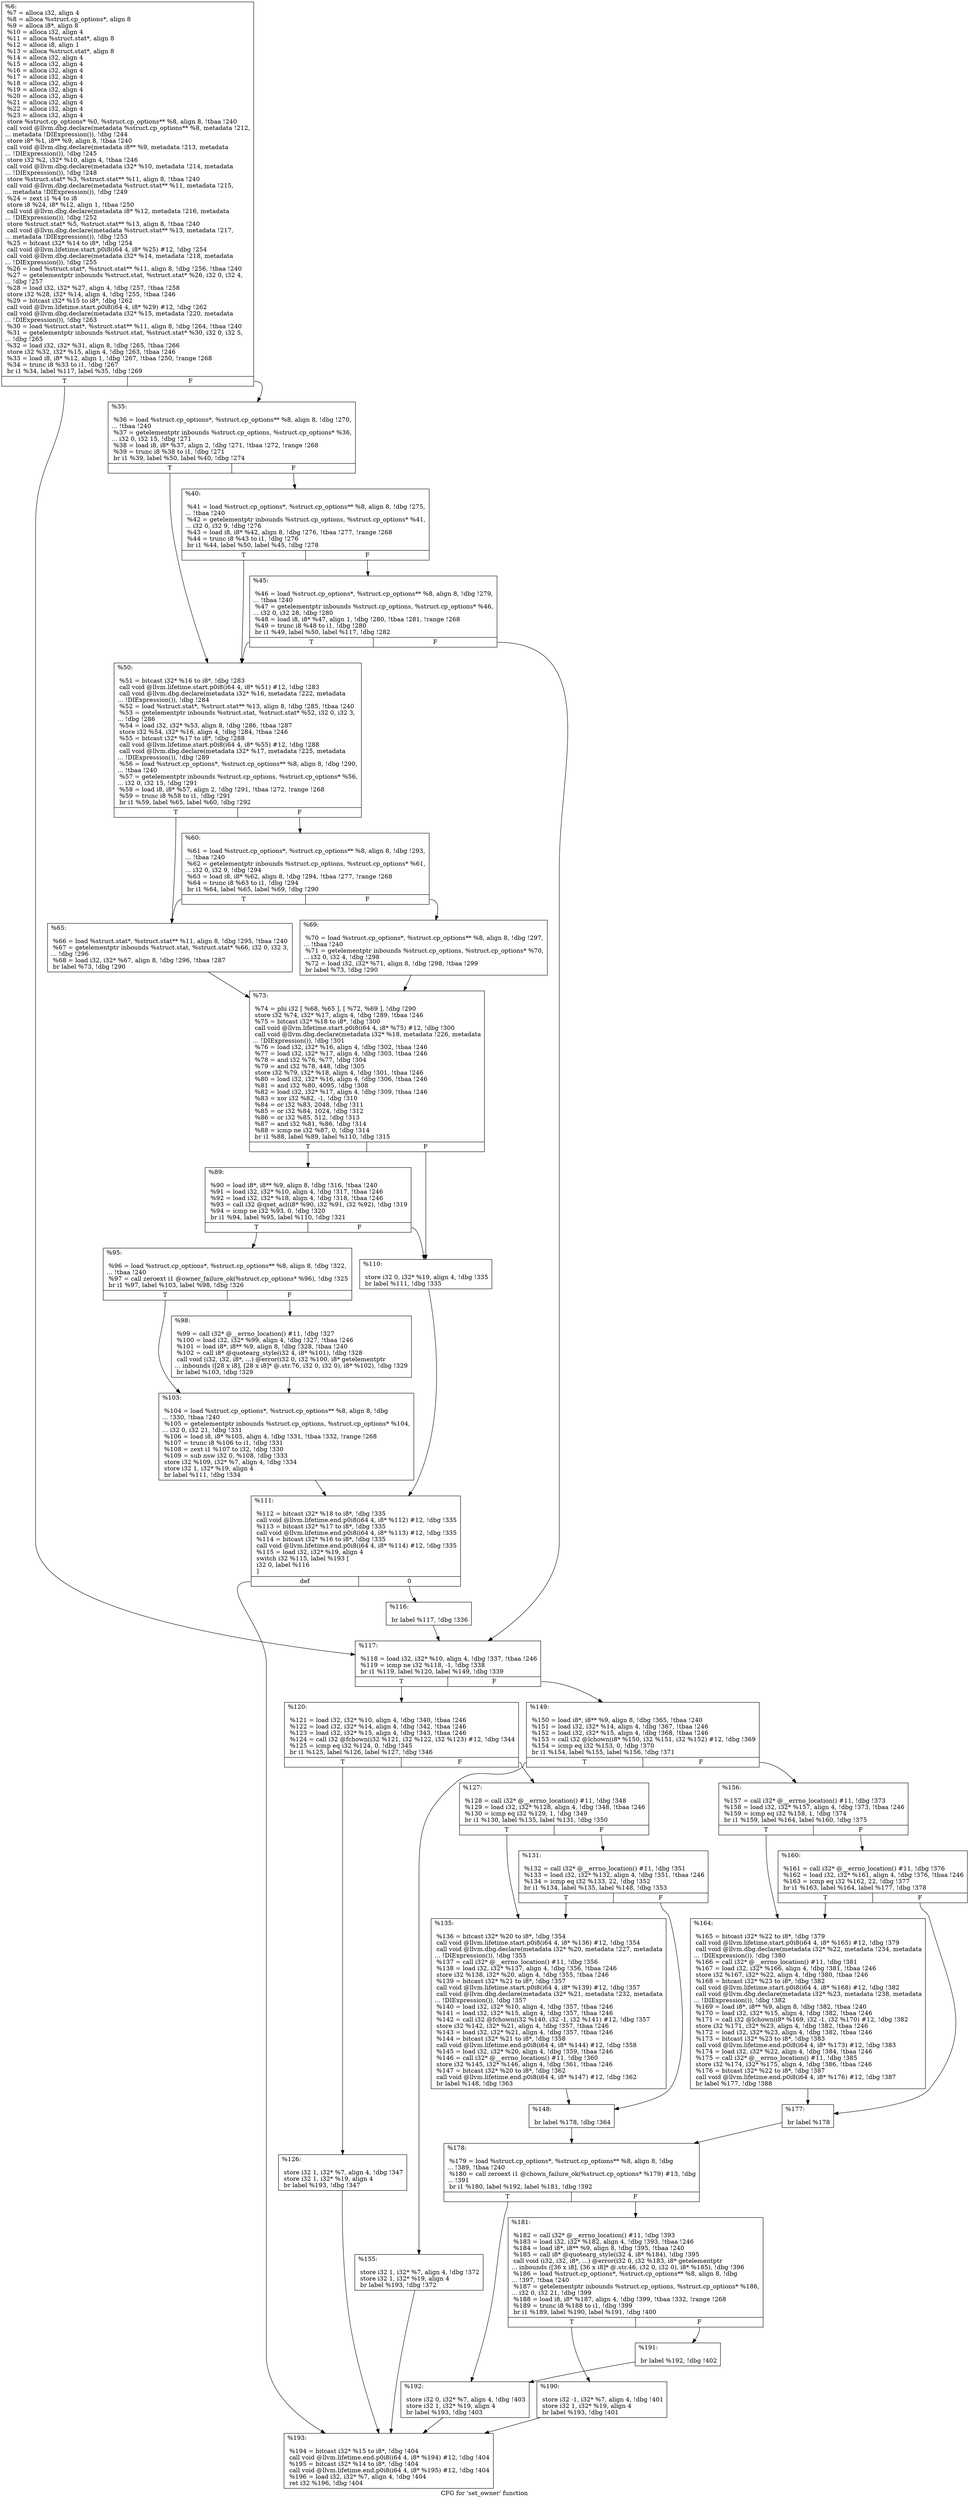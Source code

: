 digraph "CFG for 'set_owner' function" {
	label="CFG for 'set_owner' function";

	Node0x25e0d30 [shape=record,label="{%6:\l  %7 = alloca i32, align 4\l  %8 = alloca %struct.cp_options*, align 8\l  %9 = alloca i8*, align 8\l  %10 = alloca i32, align 4\l  %11 = alloca %struct.stat*, align 8\l  %12 = alloca i8, align 1\l  %13 = alloca %struct.stat*, align 8\l  %14 = alloca i32, align 4\l  %15 = alloca i32, align 4\l  %16 = alloca i32, align 4\l  %17 = alloca i32, align 4\l  %18 = alloca i32, align 4\l  %19 = alloca i32, align 4\l  %20 = alloca i32, align 4\l  %21 = alloca i32, align 4\l  %22 = alloca i32, align 4\l  %23 = alloca i32, align 4\l  store %struct.cp_options* %0, %struct.cp_options** %8, align 8, !tbaa !240\l  call void @llvm.dbg.declare(metadata %struct.cp_options** %8, metadata !212,\l... metadata !DIExpression()), !dbg !244\l  store i8* %1, i8** %9, align 8, !tbaa !240\l  call void @llvm.dbg.declare(metadata i8** %9, metadata !213, metadata\l... !DIExpression()), !dbg !245\l  store i32 %2, i32* %10, align 4, !tbaa !246\l  call void @llvm.dbg.declare(metadata i32* %10, metadata !214, metadata\l... !DIExpression()), !dbg !248\l  store %struct.stat* %3, %struct.stat** %11, align 8, !tbaa !240\l  call void @llvm.dbg.declare(metadata %struct.stat** %11, metadata !215,\l... metadata !DIExpression()), !dbg !249\l  %24 = zext i1 %4 to i8\l  store i8 %24, i8* %12, align 1, !tbaa !250\l  call void @llvm.dbg.declare(metadata i8* %12, metadata !216, metadata\l... !DIExpression()), !dbg !252\l  store %struct.stat* %5, %struct.stat** %13, align 8, !tbaa !240\l  call void @llvm.dbg.declare(metadata %struct.stat** %13, metadata !217,\l... metadata !DIExpression()), !dbg !253\l  %25 = bitcast i32* %14 to i8*, !dbg !254\l  call void @llvm.lifetime.start.p0i8(i64 4, i8* %25) #12, !dbg !254\l  call void @llvm.dbg.declare(metadata i32* %14, metadata !218, metadata\l... !DIExpression()), !dbg !255\l  %26 = load %struct.stat*, %struct.stat** %11, align 8, !dbg !256, !tbaa !240\l  %27 = getelementptr inbounds %struct.stat, %struct.stat* %26, i32 0, i32 4,\l... !dbg !257\l  %28 = load i32, i32* %27, align 4, !dbg !257, !tbaa !258\l  store i32 %28, i32* %14, align 4, !dbg !255, !tbaa !246\l  %29 = bitcast i32* %15 to i8*, !dbg !262\l  call void @llvm.lifetime.start.p0i8(i64 4, i8* %29) #12, !dbg !262\l  call void @llvm.dbg.declare(metadata i32* %15, metadata !220, metadata\l... !DIExpression()), !dbg !263\l  %30 = load %struct.stat*, %struct.stat** %11, align 8, !dbg !264, !tbaa !240\l  %31 = getelementptr inbounds %struct.stat, %struct.stat* %30, i32 0, i32 5,\l... !dbg !265\l  %32 = load i32, i32* %31, align 8, !dbg !265, !tbaa !266\l  store i32 %32, i32* %15, align 4, !dbg !263, !tbaa !246\l  %33 = load i8, i8* %12, align 1, !dbg !267, !tbaa !250, !range !268\l  %34 = trunc i8 %33 to i1, !dbg !267\l  br i1 %34, label %117, label %35, !dbg !269\l|{<s0>T|<s1>F}}"];
	Node0x25e0d30:s0 -> Node0x25e2980;
	Node0x25e0d30:s1 -> Node0x25e24d0;
	Node0x25e24d0 [shape=record,label="{%35:\l\l  %36 = load %struct.cp_options*, %struct.cp_options** %8, align 8, !dbg !270,\l... !tbaa !240\l  %37 = getelementptr inbounds %struct.cp_options, %struct.cp_options* %36,\l... i32 0, i32 15, !dbg !271\l  %38 = load i8, i8* %37, align 2, !dbg !271, !tbaa !272, !range !268\l  %39 = trunc i8 %38 to i1, !dbg !271\l  br i1 %39, label %50, label %40, !dbg !274\l|{<s0>T|<s1>F}}"];
	Node0x25e24d0:s0 -> Node0x25e25c0;
	Node0x25e24d0:s1 -> Node0x25e2520;
	Node0x25e2520 [shape=record,label="{%40:\l\l  %41 = load %struct.cp_options*, %struct.cp_options** %8, align 8, !dbg !275,\l... !tbaa !240\l  %42 = getelementptr inbounds %struct.cp_options, %struct.cp_options* %41,\l... i32 0, i32 9, !dbg !276\l  %43 = load i8, i8* %42, align 8, !dbg !276, !tbaa !277, !range !268\l  %44 = trunc i8 %43 to i1, !dbg !276\l  br i1 %44, label %50, label %45, !dbg !278\l|{<s0>T|<s1>F}}"];
	Node0x25e2520:s0 -> Node0x25e25c0;
	Node0x25e2520:s1 -> Node0x25e2570;
	Node0x25e2570 [shape=record,label="{%45:\l\l  %46 = load %struct.cp_options*, %struct.cp_options** %8, align 8, !dbg !279,\l... !tbaa !240\l  %47 = getelementptr inbounds %struct.cp_options, %struct.cp_options* %46,\l... i32 0, i32 28, !dbg !280\l  %48 = load i8, i8* %47, align 1, !dbg !280, !tbaa !281, !range !268\l  %49 = trunc i8 %48 to i1, !dbg !280\l  br i1 %49, label %50, label %117, !dbg !282\l|{<s0>T|<s1>F}}"];
	Node0x25e2570:s0 -> Node0x25e25c0;
	Node0x25e2570:s1 -> Node0x25e2980;
	Node0x25e25c0 [shape=record,label="{%50:\l\l  %51 = bitcast i32* %16 to i8*, !dbg !283\l  call void @llvm.lifetime.start.p0i8(i64 4, i8* %51) #12, !dbg !283\l  call void @llvm.dbg.declare(metadata i32* %16, metadata !222, metadata\l... !DIExpression()), !dbg !284\l  %52 = load %struct.stat*, %struct.stat** %13, align 8, !dbg !285, !tbaa !240\l  %53 = getelementptr inbounds %struct.stat, %struct.stat* %52, i32 0, i32 3,\l... !dbg !286\l  %54 = load i32, i32* %53, align 8, !dbg !286, !tbaa !287\l  store i32 %54, i32* %16, align 4, !dbg !284, !tbaa !246\l  %55 = bitcast i32* %17 to i8*, !dbg !288\l  call void @llvm.lifetime.start.p0i8(i64 4, i8* %55) #12, !dbg !288\l  call void @llvm.dbg.declare(metadata i32* %17, metadata !225, metadata\l... !DIExpression()), !dbg !289\l  %56 = load %struct.cp_options*, %struct.cp_options** %8, align 8, !dbg !290,\l... !tbaa !240\l  %57 = getelementptr inbounds %struct.cp_options, %struct.cp_options* %56,\l... i32 0, i32 15, !dbg !291\l  %58 = load i8, i8* %57, align 2, !dbg !291, !tbaa !272, !range !268\l  %59 = trunc i8 %58 to i1, !dbg !291\l  br i1 %59, label %65, label %60, !dbg !292\l|{<s0>T|<s1>F}}"];
	Node0x25e25c0:s0 -> Node0x25e2660;
	Node0x25e25c0:s1 -> Node0x25e2610;
	Node0x25e2610 [shape=record,label="{%60:\l\l  %61 = load %struct.cp_options*, %struct.cp_options** %8, align 8, !dbg !293,\l... !tbaa !240\l  %62 = getelementptr inbounds %struct.cp_options, %struct.cp_options* %61,\l... i32 0, i32 9, !dbg !294\l  %63 = load i8, i8* %62, align 8, !dbg !294, !tbaa !277, !range !268\l  %64 = trunc i8 %63 to i1, !dbg !294\l  br i1 %64, label %65, label %69, !dbg !290\l|{<s0>T|<s1>F}}"];
	Node0x25e2610:s0 -> Node0x25e2660;
	Node0x25e2610:s1 -> Node0x25e26b0;
	Node0x25e2660 [shape=record,label="{%65:\l\l  %66 = load %struct.stat*, %struct.stat** %11, align 8, !dbg !295, !tbaa !240\l  %67 = getelementptr inbounds %struct.stat, %struct.stat* %66, i32 0, i32 3,\l... !dbg !296\l  %68 = load i32, i32* %67, align 8, !dbg !296, !tbaa !287\l  br label %73, !dbg !290\l}"];
	Node0x25e2660 -> Node0x25e2700;
	Node0x25e26b0 [shape=record,label="{%69:\l\l  %70 = load %struct.cp_options*, %struct.cp_options** %8, align 8, !dbg !297,\l... !tbaa !240\l  %71 = getelementptr inbounds %struct.cp_options, %struct.cp_options* %70,\l... i32 0, i32 4, !dbg !298\l  %72 = load i32, i32* %71, align 8, !dbg !298, !tbaa !299\l  br label %73, !dbg !290\l}"];
	Node0x25e26b0 -> Node0x25e2700;
	Node0x25e2700 [shape=record,label="{%73:\l\l  %74 = phi i32 [ %68, %65 ], [ %72, %69 ], !dbg !290\l  store i32 %74, i32* %17, align 4, !dbg !289, !tbaa !246\l  %75 = bitcast i32* %18 to i8*, !dbg !300\l  call void @llvm.lifetime.start.p0i8(i64 4, i8* %75) #12, !dbg !300\l  call void @llvm.dbg.declare(metadata i32* %18, metadata !226, metadata\l... !DIExpression()), !dbg !301\l  %76 = load i32, i32* %16, align 4, !dbg !302, !tbaa !246\l  %77 = load i32, i32* %17, align 4, !dbg !303, !tbaa !246\l  %78 = and i32 %76, %77, !dbg !304\l  %79 = and i32 %78, 448, !dbg !305\l  store i32 %79, i32* %18, align 4, !dbg !301, !tbaa !246\l  %80 = load i32, i32* %16, align 4, !dbg !306, !tbaa !246\l  %81 = and i32 %80, 4095, !dbg !308\l  %82 = load i32, i32* %17, align 4, !dbg !309, !tbaa !246\l  %83 = xor i32 %82, -1, !dbg !310\l  %84 = or i32 %83, 2048, !dbg !311\l  %85 = or i32 %84, 1024, !dbg !312\l  %86 = or i32 %85, 512, !dbg !313\l  %87 = and i32 %81, %86, !dbg !314\l  %88 = icmp ne i32 %87, 0, !dbg !314\l  br i1 %88, label %89, label %110, !dbg !315\l|{<s0>T|<s1>F}}"];
	Node0x25e2700:s0 -> Node0x25e2750;
	Node0x25e2700:s1 -> Node0x25e2890;
	Node0x25e2750 [shape=record,label="{%89:\l\l  %90 = load i8*, i8** %9, align 8, !dbg !316, !tbaa !240\l  %91 = load i32, i32* %10, align 4, !dbg !317, !tbaa !246\l  %92 = load i32, i32* %18, align 4, !dbg !318, !tbaa !246\l  %93 = call i32 @qset_acl(i8* %90, i32 %91, i32 %92), !dbg !319\l  %94 = icmp ne i32 %93, 0, !dbg !320\l  br i1 %94, label %95, label %110, !dbg !321\l|{<s0>T|<s1>F}}"];
	Node0x25e2750:s0 -> Node0x25e27a0;
	Node0x25e2750:s1 -> Node0x25e2890;
	Node0x25e27a0 [shape=record,label="{%95:\l\l  %96 = load %struct.cp_options*, %struct.cp_options** %8, align 8, !dbg !322,\l... !tbaa !240\l  %97 = call zeroext i1 @owner_failure_ok(%struct.cp_options* %96), !dbg !325\l  br i1 %97, label %103, label %98, !dbg !326\l|{<s0>T|<s1>F}}"];
	Node0x25e27a0:s0 -> Node0x25e2840;
	Node0x25e27a0:s1 -> Node0x25e27f0;
	Node0x25e27f0 [shape=record,label="{%98:\l\l  %99 = call i32* @__errno_location() #11, !dbg !327\l  %100 = load i32, i32* %99, align 4, !dbg !327, !tbaa !246\l  %101 = load i8*, i8** %9, align 8, !dbg !328, !tbaa !240\l  %102 = call i8* @quotearg_style(i32 4, i8* %101), !dbg !328\l  call void (i32, i32, i8*, ...) @error(i32 0, i32 %100, i8* getelementptr\l... inbounds ([28 x i8], [28 x i8]* @.str.76, i32 0, i32 0), i8* %102), !dbg !329\l  br label %103, !dbg !329\l}"];
	Node0x25e27f0 -> Node0x25e2840;
	Node0x25e2840 [shape=record,label="{%103:\l\l  %104 = load %struct.cp_options*, %struct.cp_options** %8, align 8, !dbg\l... !330, !tbaa !240\l  %105 = getelementptr inbounds %struct.cp_options, %struct.cp_options* %104,\l... i32 0, i32 21, !dbg !331\l  %106 = load i8, i8* %105, align 4, !dbg !331, !tbaa !332, !range !268\l  %107 = trunc i8 %106 to i1, !dbg !331\l  %108 = zext i1 %107 to i32, !dbg !330\l  %109 = sub nsw i32 0, %108, !dbg !333\l  store i32 %109, i32* %7, align 4, !dbg !334\l  store i32 1, i32* %19, align 4\l  br label %111, !dbg !334\l}"];
	Node0x25e2840 -> Node0x25e28e0;
	Node0x25e2890 [shape=record,label="{%110:\l\l  store i32 0, i32* %19, align 4, !dbg !335\l  br label %111, !dbg !335\l}"];
	Node0x25e2890 -> Node0x25e28e0;
	Node0x25e28e0 [shape=record,label="{%111:\l\l  %112 = bitcast i32* %18 to i8*, !dbg !335\l  call void @llvm.lifetime.end.p0i8(i64 4, i8* %112) #12, !dbg !335\l  %113 = bitcast i32* %17 to i8*, !dbg !335\l  call void @llvm.lifetime.end.p0i8(i64 4, i8* %113) #12, !dbg !335\l  %114 = bitcast i32* %16 to i8*, !dbg !335\l  call void @llvm.lifetime.end.p0i8(i64 4, i8* %114) #12, !dbg !335\l  %115 = load i32, i32* %19, align 4\l  switch i32 %115, label %193 [\l    i32 0, label %116\l  ]\l|{<s0>def|<s1>0}}"];
	Node0x25e28e0:s0 -> Node0x25e2f20;
	Node0x25e28e0:s1 -> Node0x25e2930;
	Node0x25e2930 [shape=record,label="{%116:\l\l  br label %117, !dbg !336\l}"];
	Node0x25e2930 -> Node0x25e2980;
	Node0x25e2980 [shape=record,label="{%117:\l\l  %118 = load i32, i32* %10, align 4, !dbg !337, !tbaa !246\l  %119 = icmp ne i32 %118, -1, !dbg !338\l  br i1 %119, label %120, label %149, !dbg !339\l|{<s0>T|<s1>F}}"];
	Node0x25e2980:s0 -> Node0x25e29d0;
	Node0x25e2980:s1 -> Node0x25e2bb0;
	Node0x25e29d0 [shape=record,label="{%120:\l\l  %121 = load i32, i32* %10, align 4, !dbg !340, !tbaa !246\l  %122 = load i32, i32* %14, align 4, !dbg !342, !tbaa !246\l  %123 = load i32, i32* %15, align 4, !dbg !343, !tbaa !246\l  %124 = call i32 @fchown(i32 %121, i32 %122, i32 %123) #12, !dbg !344\l  %125 = icmp eq i32 %124, 0, !dbg !345\l  br i1 %125, label %126, label %127, !dbg !346\l|{<s0>T|<s1>F}}"];
	Node0x25e29d0:s0 -> Node0x25e2a20;
	Node0x25e29d0:s1 -> Node0x25e2a70;
	Node0x25e2a20 [shape=record,label="{%126:\l\l  store i32 1, i32* %7, align 4, !dbg !347\l  store i32 1, i32* %19, align 4\l  br label %193, !dbg !347\l}"];
	Node0x25e2a20 -> Node0x25e2f20;
	Node0x25e2a70 [shape=record,label="{%127:\l\l  %128 = call i32* @__errno_location() #11, !dbg !348\l  %129 = load i32, i32* %128, align 4, !dbg !348, !tbaa !246\l  %130 = icmp eq i32 %129, 1, !dbg !349\l  br i1 %130, label %135, label %131, !dbg !350\l|{<s0>T|<s1>F}}"];
	Node0x25e2a70:s0 -> Node0x25e2b10;
	Node0x25e2a70:s1 -> Node0x25e2ac0;
	Node0x25e2ac0 [shape=record,label="{%131:\l\l  %132 = call i32* @__errno_location() #11, !dbg !351\l  %133 = load i32, i32* %132, align 4, !dbg !351, !tbaa !246\l  %134 = icmp eq i32 %133, 22, !dbg !352\l  br i1 %134, label %135, label %148, !dbg !353\l|{<s0>T|<s1>F}}"];
	Node0x25e2ac0:s0 -> Node0x25e2b10;
	Node0x25e2ac0:s1 -> Node0x25e2b60;
	Node0x25e2b10 [shape=record,label="{%135:\l\l  %136 = bitcast i32* %20 to i8*, !dbg !354\l  call void @llvm.lifetime.start.p0i8(i64 4, i8* %136) #12, !dbg !354\l  call void @llvm.dbg.declare(metadata i32* %20, metadata !227, metadata\l... !DIExpression()), !dbg !355\l  %137 = call i32* @__errno_location() #11, !dbg !356\l  %138 = load i32, i32* %137, align 4, !dbg !356, !tbaa !246\l  store i32 %138, i32* %20, align 4, !dbg !355, !tbaa !246\l  %139 = bitcast i32* %21 to i8*, !dbg !357\l  call void @llvm.lifetime.start.p0i8(i64 4, i8* %139) #12, !dbg !357\l  call void @llvm.dbg.declare(metadata i32* %21, metadata !232, metadata\l... !DIExpression()), !dbg !357\l  %140 = load i32, i32* %10, align 4, !dbg !357, !tbaa !246\l  %141 = load i32, i32* %15, align 4, !dbg !357, !tbaa !246\l  %142 = call i32 @fchown(i32 %140, i32 -1, i32 %141) #12, !dbg !357\l  store i32 %142, i32* %21, align 4, !dbg !357, !tbaa !246\l  %143 = load i32, i32* %21, align 4, !dbg !357, !tbaa !246\l  %144 = bitcast i32* %21 to i8*, !dbg !358\l  call void @llvm.lifetime.end.p0i8(i64 4, i8* %144) #12, !dbg !358\l  %145 = load i32, i32* %20, align 4, !dbg !359, !tbaa !246\l  %146 = call i32* @__errno_location() #11, !dbg !360\l  store i32 %145, i32* %146, align 4, !dbg !361, !tbaa !246\l  %147 = bitcast i32* %20 to i8*, !dbg !362\l  call void @llvm.lifetime.end.p0i8(i64 4, i8* %147) #12, !dbg !362\l  br label %148, !dbg !363\l}"];
	Node0x25e2b10 -> Node0x25e2b60;
	Node0x25e2b60 [shape=record,label="{%148:\l\l  br label %178, !dbg !364\l}"];
	Node0x25e2b60 -> Node0x25e2d90;
	Node0x25e2bb0 [shape=record,label="{%149:\l\l  %150 = load i8*, i8** %9, align 8, !dbg !365, !tbaa !240\l  %151 = load i32, i32* %14, align 4, !dbg !367, !tbaa !246\l  %152 = load i32, i32* %15, align 4, !dbg !368, !tbaa !246\l  %153 = call i32 @lchown(i8* %150, i32 %151, i32 %152) #12, !dbg !369\l  %154 = icmp eq i32 %153, 0, !dbg !370\l  br i1 %154, label %155, label %156, !dbg !371\l|{<s0>T|<s1>F}}"];
	Node0x25e2bb0:s0 -> Node0x25e2c00;
	Node0x25e2bb0:s1 -> Node0x25e2c50;
	Node0x25e2c00 [shape=record,label="{%155:\l\l  store i32 1, i32* %7, align 4, !dbg !372\l  store i32 1, i32* %19, align 4\l  br label %193, !dbg !372\l}"];
	Node0x25e2c00 -> Node0x25e2f20;
	Node0x25e2c50 [shape=record,label="{%156:\l\l  %157 = call i32* @__errno_location() #11, !dbg !373\l  %158 = load i32, i32* %157, align 4, !dbg !373, !tbaa !246\l  %159 = icmp eq i32 %158, 1, !dbg !374\l  br i1 %159, label %164, label %160, !dbg !375\l|{<s0>T|<s1>F}}"];
	Node0x25e2c50:s0 -> Node0x25e2cf0;
	Node0x25e2c50:s1 -> Node0x25e2ca0;
	Node0x25e2ca0 [shape=record,label="{%160:\l\l  %161 = call i32* @__errno_location() #11, !dbg !376\l  %162 = load i32, i32* %161, align 4, !dbg !376, !tbaa !246\l  %163 = icmp eq i32 %162, 22, !dbg !377\l  br i1 %163, label %164, label %177, !dbg !378\l|{<s0>T|<s1>F}}"];
	Node0x25e2ca0:s0 -> Node0x25e2cf0;
	Node0x25e2ca0:s1 -> Node0x25e2d40;
	Node0x25e2cf0 [shape=record,label="{%164:\l\l  %165 = bitcast i32* %22 to i8*, !dbg !379\l  call void @llvm.lifetime.start.p0i8(i64 4, i8* %165) #12, !dbg !379\l  call void @llvm.dbg.declare(metadata i32* %22, metadata !234, metadata\l... !DIExpression()), !dbg !380\l  %166 = call i32* @__errno_location() #11, !dbg !381\l  %167 = load i32, i32* %166, align 4, !dbg !381, !tbaa !246\l  store i32 %167, i32* %22, align 4, !dbg !380, !tbaa !246\l  %168 = bitcast i32* %23 to i8*, !dbg !382\l  call void @llvm.lifetime.start.p0i8(i64 4, i8* %168) #12, !dbg !382\l  call void @llvm.dbg.declare(metadata i32* %23, metadata !238, metadata\l... !DIExpression()), !dbg !382\l  %169 = load i8*, i8** %9, align 8, !dbg !382, !tbaa !240\l  %170 = load i32, i32* %15, align 4, !dbg !382, !tbaa !246\l  %171 = call i32 @lchown(i8* %169, i32 -1, i32 %170) #12, !dbg !382\l  store i32 %171, i32* %23, align 4, !dbg !382, !tbaa !246\l  %172 = load i32, i32* %23, align 4, !dbg !382, !tbaa !246\l  %173 = bitcast i32* %23 to i8*, !dbg !383\l  call void @llvm.lifetime.end.p0i8(i64 4, i8* %173) #12, !dbg !383\l  %174 = load i32, i32* %22, align 4, !dbg !384, !tbaa !246\l  %175 = call i32* @__errno_location() #11, !dbg !385\l  store i32 %174, i32* %175, align 4, !dbg !386, !tbaa !246\l  %176 = bitcast i32* %22 to i8*, !dbg !387\l  call void @llvm.lifetime.end.p0i8(i64 4, i8* %176) #12, !dbg !387\l  br label %177, !dbg !388\l}"];
	Node0x25e2cf0 -> Node0x25e2d40;
	Node0x25e2d40 [shape=record,label="{%177:\l\l  br label %178\l}"];
	Node0x25e2d40 -> Node0x25e2d90;
	Node0x25e2d90 [shape=record,label="{%178:\l\l  %179 = load %struct.cp_options*, %struct.cp_options** %8, align 8, !dbg\l... !389, !tbaa !240\l  %180 = call zeroext i1 @chown_failure_ok(%struct.cp_options* %179) #13, !dbg\l... !391\l  br i1 %180, label %192, label %181, !dbg !392\l|{<s0>T|<s1>F}}"];
	Node0x25e2d90:s0 -> Node0x25e2ed0;
	Node0x25e2d90:s1 -> Node0x25e2de0;
	Node0x25e2de0 [shape=record,label="{%181:\l\l  %182 = call i32* @__errno_location() #11, !dbg !393\l  %183 = load i32, i32* %182, align 4, !dbg !393, !tbaa !246\l  %184 = load i8*, i8** %9, align 8, !dbg !395, !tbaa !240\l  %185 = call i8* @quotearg_style(i32 4, i8* %184), !dbg !395\l  call void (i32, i32, i8*, ...) @error(i32 0, i32 %183, i8* getelementptr\l... inbounds ([36 x i8], [36 x i8]* @.str.46, i32 0, i32 0), i8* %185), !dbg !396\l  %186 = load %struct.cp_options*, %struct.cp_options** %8, align 8, !dbg\l... !397, !tbaa !240\l  %187 = getelementptr inbounds %struct.cp_options, %struct.cp_options* %186,\l... i32 0, i32 21, !dbg !399\l  %188 = load i8, i8* %187, align 4, !dbg !399, !tbaa !332, !range !268\l  %189 = trunc i8 %188 to i1, !dbg !399\l  br i1 %189, label %190, label %191, !dbg !400\l|{<s0>T|<s1>F}}"];
	Node0x25e2de0:s0 -> Node0x25e2e30;
	Node0x25e2de0:s1 -> Node0x25e2e80;
	Node0x25e2e30 [shape=record,label="{%190:\l\l  store i32 -1, i32* %7, align 4, !dbg !401\l  store i32 1, i32* %19, align 4\l  br label %193, !dbg !401\l}"];
	Node0x25e2e30 -> Node0x25e2f20;
	Node0x25e2e80 [shape=record,label="{%191:\l\l  br label %192, !dbg !402\l}"];
	Node0x25e2e80 -> Node0x25e2ed0;
	Node0x25e2ed0 [shape=record,label="{%192:\l\l  store i32 0, i32* %7, align 4, !dbg !403\l  store i32 1, i32* %19, align 4\l  br label %193, !dbg !403\l}"];
	Node0x25e2ed0 -> Node0x25e2f20;
	Node0x25e2f20 [shape=record,label="{%193:\l\l  %194 = bitcast i32* %15 to i8*, !dbg !404\l  call void @llvm.lifetime.end.p0i8(i64 4, i8* %194) #12, !dbg !404\l  %195 = bitcast i32* %14 to i8*, !dbg !404\l  call void @llvm.lifetime.end.p0i8(i64 4, i8* %195) #12, !dbg !404\l  %196 = load i32, i32* %7, align 4, !dbg !404\l  ret i32 %196, !dbg !404\l}"];
}
